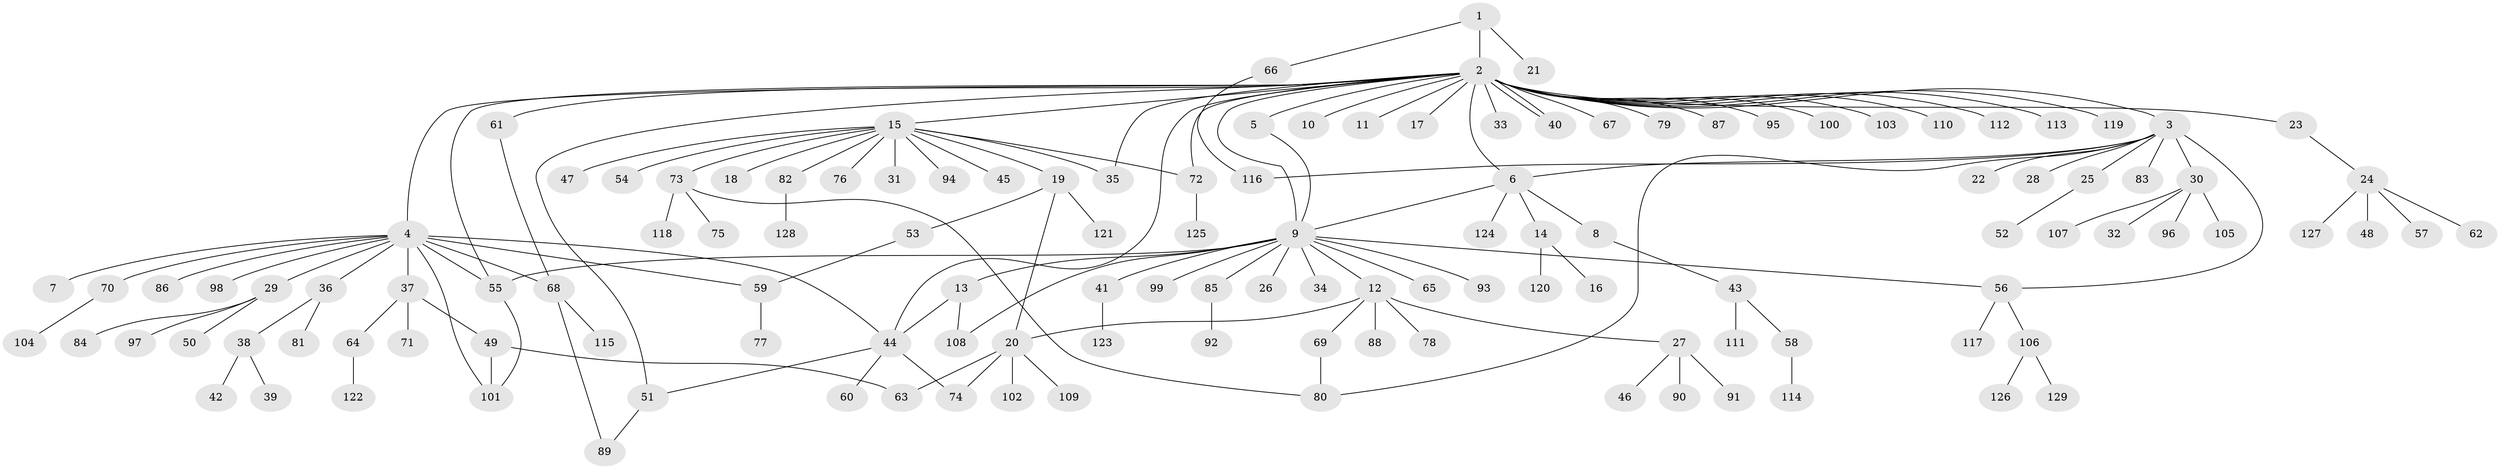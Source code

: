 // coarse degree distribution, {2: 0.234375, 28: 0.015625, 13: 0.015625, 4: 0.078125, 11: 0.015625, 1: 0.546875, 6: 0.015625, 3: 0.078125}
// Generated by graph-tools (version 1.1) at 2025/18/03/04/25 18:18:23]
// undirected, 129 vertices, 152 edges
graph export_dot {
graph [start="1"]
  node [color=gray90,style=filled];
  1;
  2;
  3;
  4;
  5;
  6;
  7;
  8;
  9;
  10;
  11;
  12;
  13;
  14;
  15;
  16;
  17;
  18;
  19;
  20;
  21;
  22;
  23;
  24;
  25;
  26;
  27;
  28;
  29;
  30;
  31;
  32;
  33;
  34;
  35;
  36;
  37;
  38;
  39;
  40;
  41;
  42;
  43;
  44;
  45;
  46;
  47;
  48;
  49;
  50;
  51;
  52;
  53;
  54;
  55;
  56;
  57;
  58;
  59;
  60;
  61;
  62;
  63;
  64;
  65;
  66;
  67;
  68;
  69;
  70;
  71;
  72;
  73;
  74;
  75;
  76;
  77;
  78;
  79;
  80;
  81;
  82;
  83;
  84;
  85;
  86;
  87;
  88;
  89;
  90;
  91;
  92;
  93;
  94;
  95;
  96;
  97;
  98;
  99;
  100;
  101;
  102;
  103;
  104;
  105;
  106;
  107;
  108;
  109;
  110;
  111;
  112;
  113;
  114;
  115;
  116;
  117;
  118;
  119;
  120;
  121;
  122;
  123;
  124;
  125;
  126;
  127;
  128;
  129;
  1 -- 2;
  1 -- 21;
  1 -- 66;
  2 -- 3;
  2 -- 4;
  2 -- 5;
  2 -- 6;
  2 -- 9;
  2 -- 10;
  2 -- 11;
  2 -- 15;
  2 -- 17;
  2 -- 23;
  2 -- 33;
  2 -- 35;
  2 -- 40;
  2 -- 40;
  2 -- 44;
  2 -- 51;
  2 -- 55;
  2 -- 61;
  2 -- 67;
  2 -- 72;
  2 -- 79;
  2 -- 87;
  2 -- 95;
  2 -- 100;
  2 -- 103;
  2 -- 110;
  2 -- 112;
  2 -- 113;
  2 -- 119;
  3 -- 6;
  3 -- 22;
  3 -- 25;
  3 -- 28;
  3 -- 30;
  3 -- 56;
  3 -- 80;
  3 -- 83;
  3 -- 116;
  4 -- 7;
  4 -- 29;
  4 -- 36;
  4 -- 37;
  4 -- 44;
  4 -- 55;
  4 -- 59;
  4 -- 68;
  4 -- 70;
  4 -- 86;
  4 -- 98;
  4 -- 101;
  5 -- 9;
  6 -- 8;
  6 -- 9;
  6 -- 14;
  6 -- 124;
  8 -- 43;
  9 -- 12;
  9 -- 13;
  9 -- 26;
  9 -- 34;
  9 -- 41;
  9 -- 55;
  9 -- 56;
  9 -- 65;
  9 -- 85;
  9 -- 93;
  9 -- 99;
  9 -- 108;
  12 -- 20;
  12 -- 27;
  12 -- 69;
  12 -- 78;
  12 -- 88;
  13 -- 44;
  13 -- 108;
  14 -- 16;
  14 -- 120;
  15 -- 18;
  15 -- 19;
  15 -- 31;
  15 -- 35;
  15 -- 45;
  15 -- 47;
  15 -- 54;
  15 -- 72;
  15 -- 73;
  15 -- 76;
  15 -- 82;
  15 -- 94;
  19 -- 20;
  19 -- 53;
  19 -- 121;
  20 -- 63;
  20 -- 74;
  20 -- 102;
  20 -- 109;
  23 -- 24;
  24 -- 48;
  24 -- 57;
  24 -- 62;
  24 -- 127;
  25 -- 52;
  27 -- 46;
  27 -- 90;
  27 -- 91;
  29 -- 50;
  29 -- 84;
  29 -- 97;
  30 -- 32;
  30 -- 96;
  30 -- 105;
  30 -- 107;
  36 -- 38;
  36 -- 81;
  37 -- 49;
  37 -- 64;
  37 -- 71;
  38 -- 39;
  38 -- 42;
  41 -- 123;
  43 -- 58;
  43 -- 111;
  44 -- 51;
  44 -- 60;
  44 -- 74;
  49 -- 63;
  49 -- 101;
  51 -- 89;
  53 -- 59;
  55 -- 101;
  56 -- 106;
  56 -- 117;
  58 -- 114;
  59 -- 77;
  61 -- 68;
  64 -- 122;
  66 -- 116;
  68 -- 89;
  68 -- 115;
  69 -- 80;
  70 -- 104;
  72 -- 125;
  73 -- 75;
  73 -- 80;
  73 -- 118;
  82 -- 128;
  85 -- 92;
  106 -- 126;
  106 -- 129;
}
